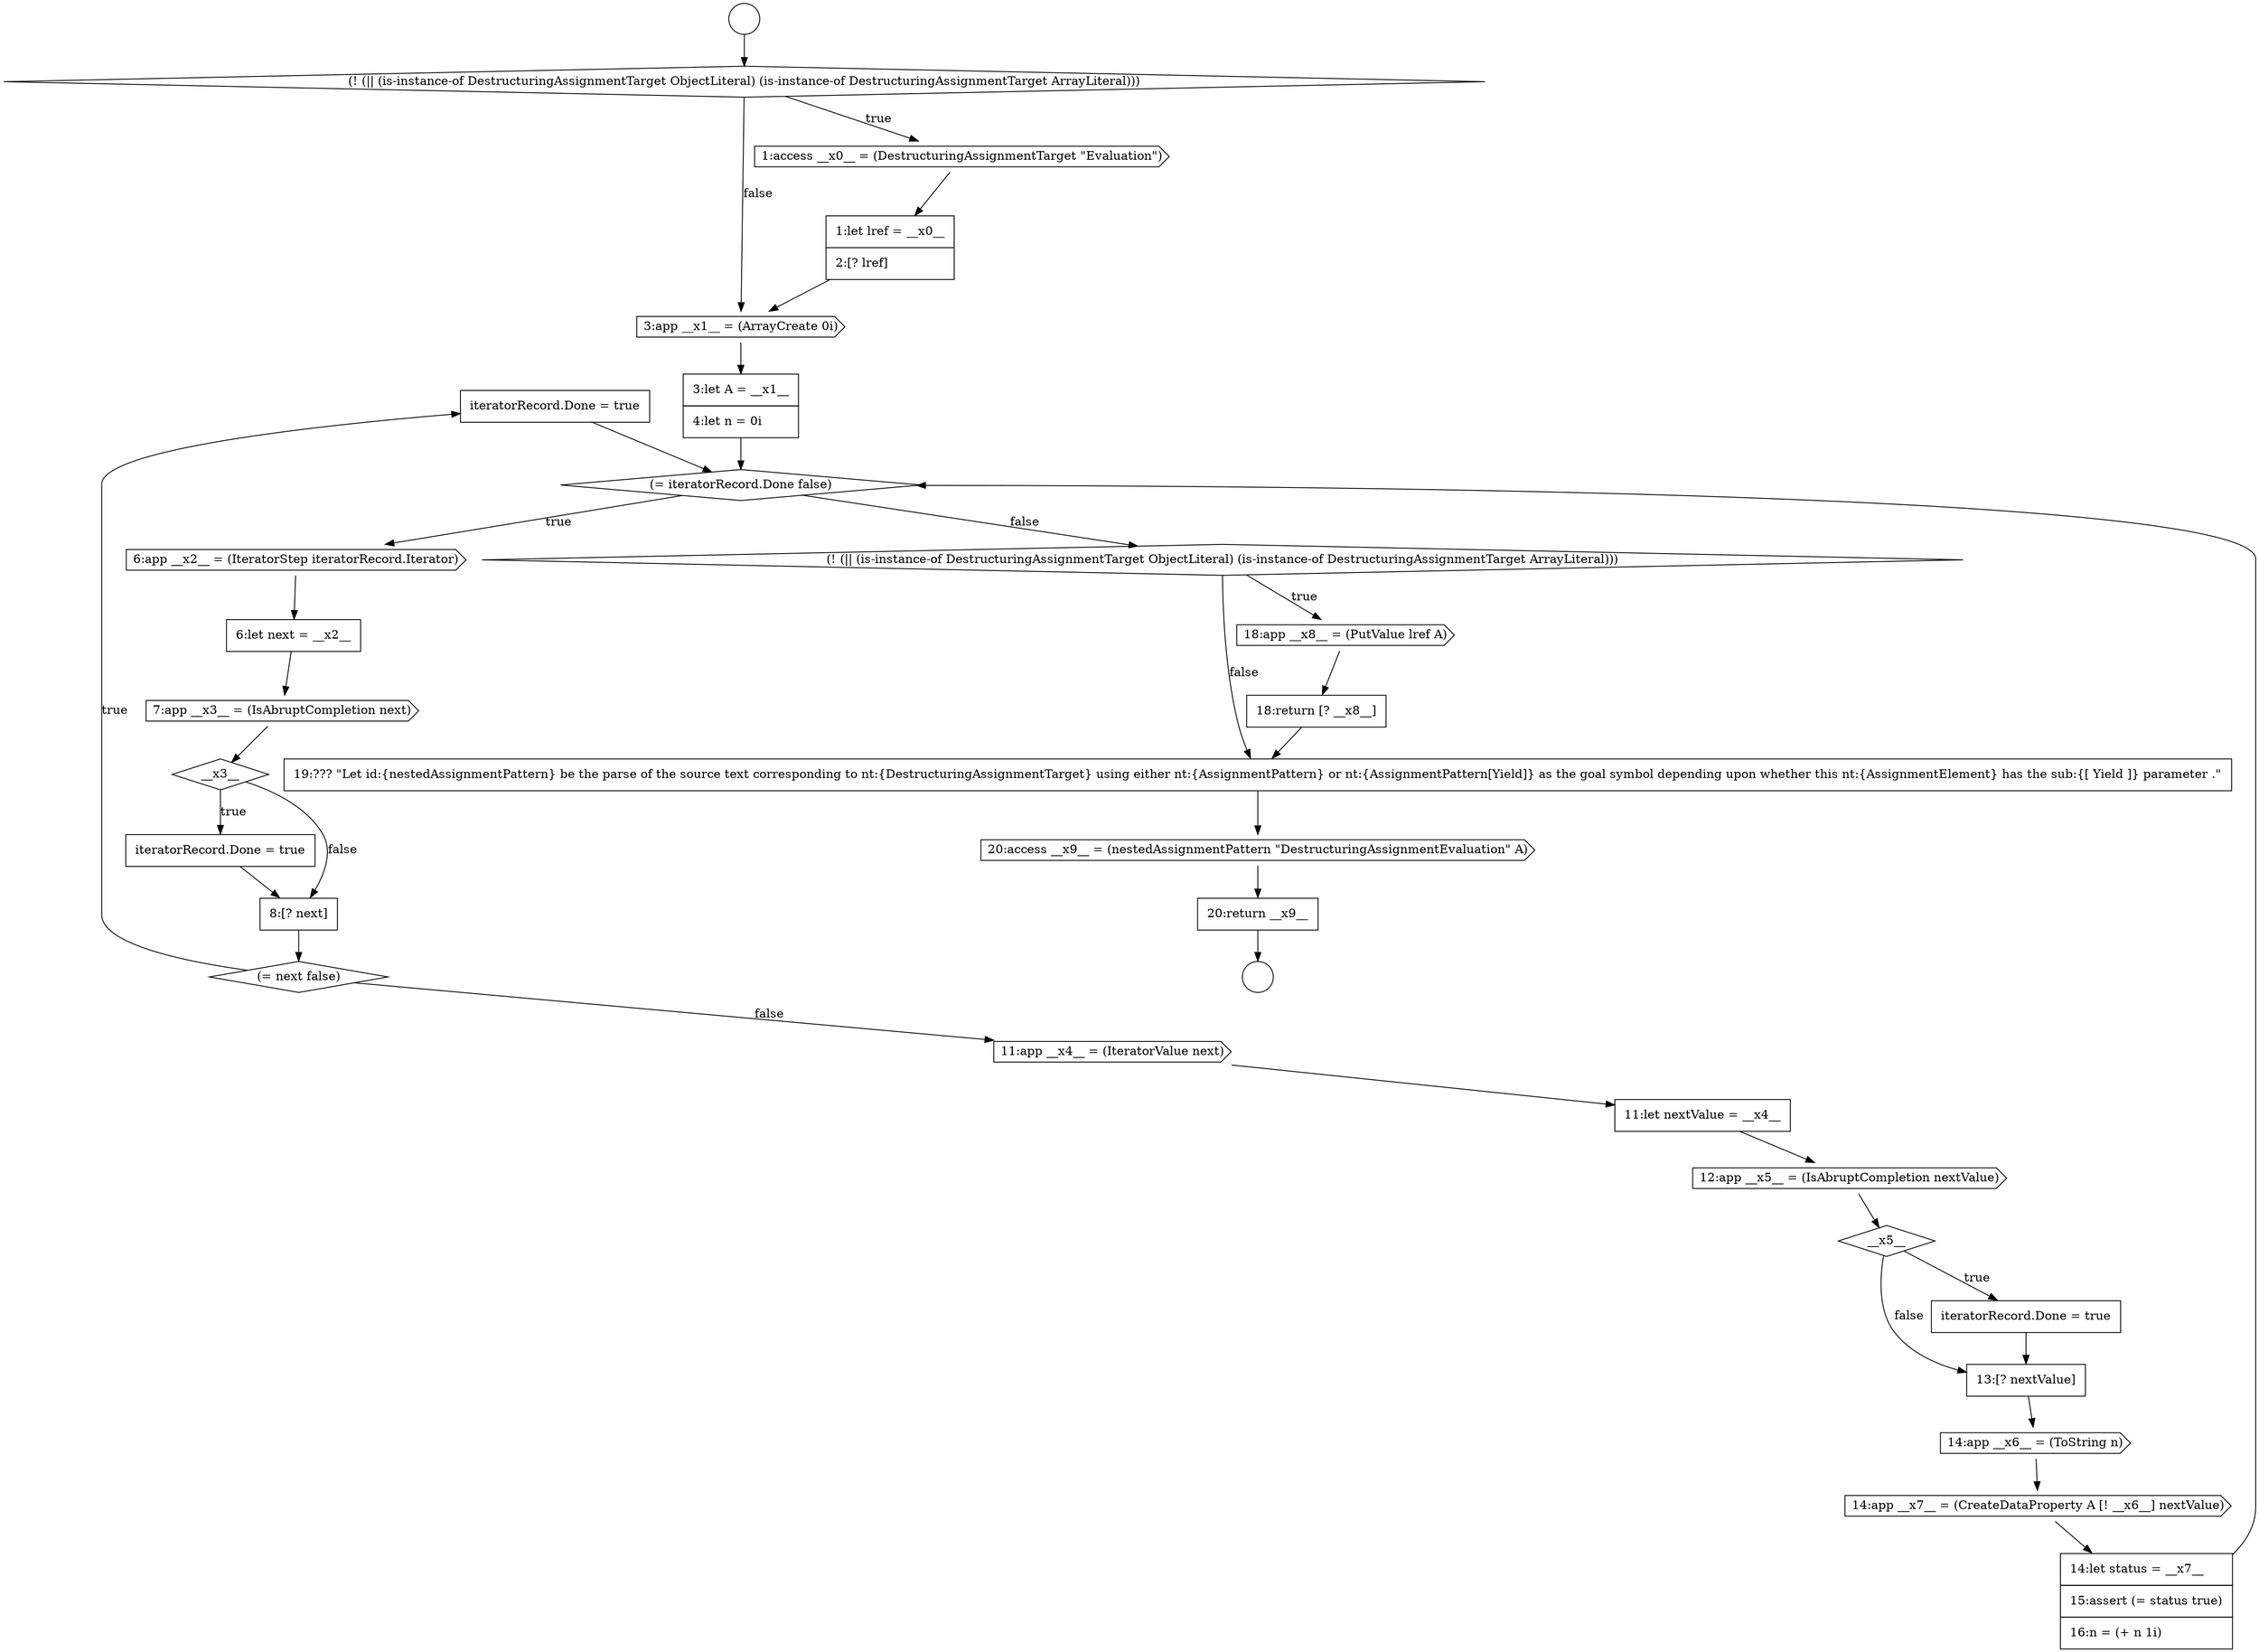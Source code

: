 digraph {
  node5069 [shape=none, margin=0, label=<<font color="black">
    <table border="0" cellborder="1" cellspacing="0" cellpadding="10">
      <tr><td align="left">iteratorRecord.Done = true</td></tr>
    </table>
  </font>> color="black" fillcolor="white" style=filled]
  node5056 [shape=diamond, label=<<font color="black">(! (|| (is-instance-of DestructuringAssignmentTarget ObjectLiteral) (is-instance-of DestructuringAssignmentTarget ArrayLiteral)))</font>> color="black" fillcolor="white" style=filled]
  node5064 [shape=cds, label=<<font color="black">7:app __x3__ = (IsAbruptCompletion next)</font>> color="black" fillcolor="white" style=filled]
  node5084 [shape=none, margin=0, label=<<font color="black">
    <table border="0" cellborder="1" cellspacing="0" cellpadding="10">
      <tr><td align="left">20:return __x9__</td></tr>
    </table>
  </font>> color="black" fillcolor="white" style=filled]
  node5059 [shape=cds, label=<<font color="black">3:app __x1__ = (ArrayCreate 0i)</font>> color="black" fillcolor="white" style=filled]
  node5070 [shape=cds, label=<<font color="black">11:app __x4__ = (IteratorValue next)</font>> color="black" fillcolor="white" style=filled]
  node5066 [shape=none, margin=0, label=<<font color="black">
    <table border="0" cellborder="1" cellspacing="0" cellpadding="10">
      <tr><td align="left">iteratorRecord.Done = true</td></tr>
    </table>
  </font>> color="black" fillcolor="white" style=filled]
  node5081 [shape=none, margin=0, label=<<font color="black">
    <table border="0" cellborder="1" cellspacing="0" cellpadding="10">
      <tr><td align="left">18:return [? __x8__]</td></tr>
    </table>
  </font>> color="black" fillcolor="white" style=filled]
  node5082 [shape=none, margin=0, label=<<font color="black">
    <table border="0" cellborder="1" cellspacing="0" cellpadding="10">
      <tr><td align="left">19:??? &quot;Let id:{nestedAssignmentPattern} be the parse of the source text corresponding to nt:{DestructuringAssignmentTarget} using either nt:{AssignmentPattern} or nt:{AssignmentPattern[Yield]} as the goal symbol depending upon whether this nt:{AssignmentElement} has the sub:{[ Yield ]} parameter .&quot;</td></tr>
    </table>
  </font>> color="black" fillcolor="white" style=filled]
  node5057 [shape=cds, label=<<font color="black">1:access __x0__ = (DestructuringAssignmentTarget &quot;Evaluation&quot;)</font>> color="black" fillcolor="white" style=filled]
  node5062 [shape=cds, label=<<font color="black">6:app __x2__ = (IteratorStep iteratorRecord.Iterator)</font>> color="black" fillcolor="white" style=filled]
  node5083 [shape=cds, label=<<font color="black">20:access __x9__ = (nestedAssignmentPattern &quot;DestructuringAssignmentEvaluation&quot; A)</font>> color="black" fillcolor="white" style=filled]
  node5068 [shape=diamond, label=<<font color="black">(= next false)</font>> color="black" fillcolor="white" style=filled]
  node5055 [shape=circle label=" " color="black" fillcolor="white" style=filled]
  node5072 [shape=cds, label=<<font color="black">12:app __x5__ = (IsAbruptCompletion nextValue)</font>> color="black" fillcolor="white" style=filled]
  node5078 [shape=none, margin=0, label=<<font color="black">
    <table border="0" cellborder="1" cellspacing="0" cellpadding="10">
      <tr><td align="left">14:let status = __x7__</td></tr>
      <tr><td align="left">15:assert (= status true)</td></tr>
      <tr><td align="left">16:n = (+ n 1i)</td></tr>
    </table>
  </font>> color="black" fillcolor="white" style=filled]
  node5073 [shape=diamond, label=<<font color="black">__x5__</font>> color="black" fillcolor="white" style=filled]
  node5076 [shape=cds, label=<<font color="black">14:app __x6__ = (ToString n)</font>> color="black" fillcolor="white" style=filled]
  node5077 [shape=cds, label=<<font color="black">14:app __x7__ = (CreateDataProperty A [! __x6__] nextValue)</font>> color="black" fillcolor="white" style=filled]
  node5075 [shape=none, margin=0, label=<<font color="black">
    <table border="0" cellborder="1" cellspacing="0" cellpadding="10">
      <tr><td align="left">13:[? nextValue]</td></tr>
    </table>
  </font>> color="black" fillcolor="white" style=filled]
  node5080 [shape=cds, label=<<font color="black">18:app __x8__ = (PutValue lref A)</font>> color="black" fillcolor="white" style=filled]
  node5063 [shape=none, margin=0, label=<<font color="black">
    <table border="0" cellborder="1" cellspacing="0" cellpadding="10">
      <tr><td align="left">6:let next = __x2__</td></tr>
    </table>
  </font>> color="black" fillcolor="white" style=filled]
  node5058 [shape=none, margin=0, label=<<font color="black">
    <table border="0" cellborder="1" cellspacing="0" cellpadding="10">
      <tr><td align="left">1:let lref = __x0__</td></tr>
      <tr><td align="left">2:[? lref]</td></tr>
    </table>
  </font>> color="black" fillcolor="white" style=filled]
  node5065 [shape=diamond, label=<<font color="black">__x3__</font>> color="black" fillcolor="white" style=filled]
  node5067 [shape=none, margin=0, label=<<font color="black">
    <table border="0" cellborder="1" cellspacing="0" cellpadding="10">
      <tr><td align="left">8:[? next]</td></tr>
    </table>
  </font>> color="black" fillcolor="white" style=filled]
  node5071 [shape=none, margin=0, label=<<font color="black">
    <table border="0" cellborder="1" cellspacing="0" cellpadding="10">
      <tr><td align="left">11:let nextValue = __x4__</td></tr>
    </table>
  </font>> color="black" fillcolor="white" style=filled]
  node5054 [shape=circle label=" " color="black" fillcolor="white" style=filled]
  node5074 [shape=none, margin=0, label=<<font color="black">
    <table border="0" cellborder="1" cellspacing="0" cellpadding="10">
      <tr><td align="left">iteratorRecord.Done = true</td></tr>
    </table>
  </font>> color="black" fillcolor="white" style=filled]
  node5079 [shape=diamond, label=<<font color="black">(! (|| (is-instance-of DestructuringAssignmentTarget ObjectLiteral) (is-instance-of DestructuringAssignmentTarget ArrayLiteral)))</font>> color="black" fillcolor="white" style=filled]
  node5061 [shape=diamond, label=<<font color="black">(= iteratorRecord.Done false)</font>> color="black" fillcolor="white" style=filled]
  node5060 [shape=none, margin=0, label=<<font color="black">
    <table border="0" cellborder="1" cellspacing="0" cellpadding="10">
      <tr><td align="left">3:let A = __x1__</td></tr>
      <tr><td align="left">4:let n = 0i</td></tr>
    </table>
  </font>> color="black" fillcolor="white" style=filled]
  node5056 -> node5057 [label=<<font color="black">true</font>> color="black"]
  node5056 -> node5059 [label=<<font color="black">false</font>> color="black"]
  node5067 -> node5068 [ color="black"]
  node5071 -> node5072 [ color="black"]
  node5075 -> node5076 [ color="black"]
  node5072 -> node5073 [ color="black"]
  node5070 -> node5071 [ color="black"]
  node5076 -> node5077 [ color="black"]
  node5065 -> node5066 [label=<<font color="black">true</font>> color="black"]
  node5065 -> node5067 [label=<<font color="black">false</font>> color="black"]
  node5074 -> node5075 [ color="black"]
  node5083 -> node5084 [ color="black"]
  node5077 -> node5078 [ color="black"]
  node5080 -> node5081 [ color="black"]
  node5064 -> node5065 [ color="black"]
  node5058 -> node5059 [ color="black"]
  node5084 -> node5055 [ color="black"]
  node5059 -> node5060 [ color="black"]
  node5081 -> node5082 [ color="black"]
  node5079 -> node5080 [label=<<font color="black">true</font>> color="black"]
  node5079 -> node5082 [label=<<font color="black">false</font>> color="black"]
  node5062 -> node5063 [ color="black"]
  node5054 -> node5056 [ color="black"]
  node5078 -> node5061 [ color="black"]
  node5082 -> node5083 [ color="black"]
  node5069 -> node5061 [ color="black"]
  node5068 -> node5069 [label=<<font color="black">true</font>> color="black"]
  node5068 -> node5070 [label=<<font color="black">false</font>> color="black"]
  node5061 -> node5062 [label=<<font color="black">true</font>> color="black"]
  node5061 -> node5079 [label=<<font color="black">false</font>> color="black"]
  node5063 -> node5064 [ color="black"]
  node5066 -> node5067 [ color="black"]
  node5073 -> node5074 [label=<<font color="black">true</font>> color="black"]
  node5073 -> node5075 [label=<<font color="black">false</font>> color="black"]
  node5057 -> node5058 [ color="black"]
  node5060 -> node5061 [ color="black"]
}
